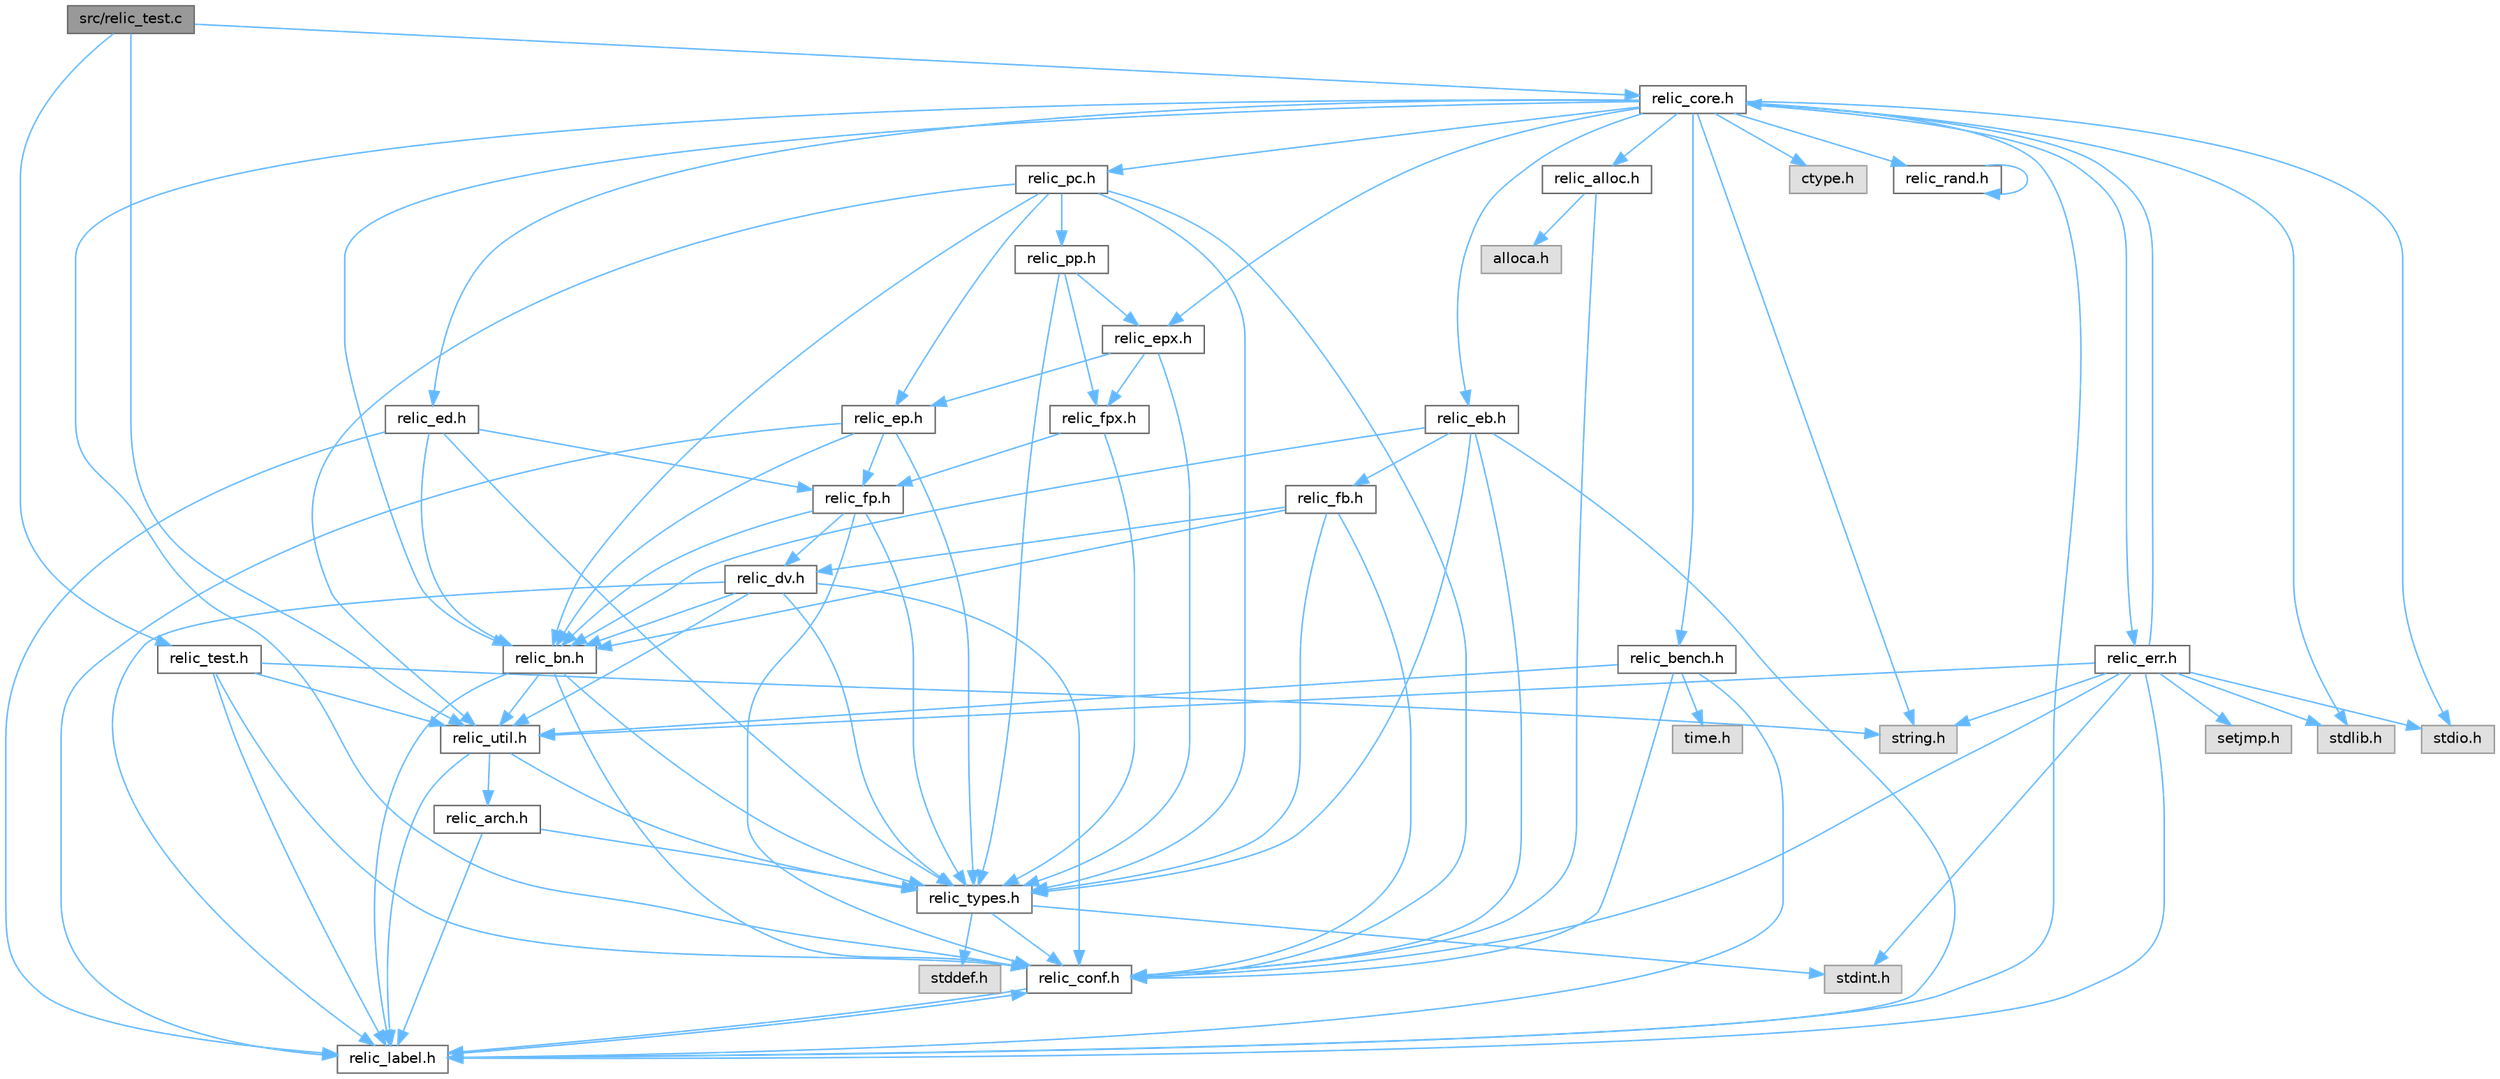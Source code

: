 digraph "src/relic_test.c"
{
 // LATEX_PDF_SIZE
  bgcolor="transparent";
  edge [fontname=Helvetica,fontsize=10,labelfontname=Helvetica,labelfontsize=10];
  node [fontname=Helvetica,fontsize=10,shape=box,height=0.2,width=0.4];
  Node1 [id="Node000001",label="src/relic_test.c",height=0.2,width=0.4,color="gray40", fillcolor="grey60", style="filled", fontcolor="black",tooltip=" "];
  Node1 -> Node2 [id="edge1_Node000001_Node000002",color="steelblue1",style="solid",tooltip=" "];
  Node2 [id="Node000002",label="relic_test.h",height=0.2,width=0.4,color="grey40", fillcolor="white", style="filled",URL="$db/d2c/relic__test_8h.html",tooltip=" "];
  Node2 -> Node3 [id="edge2_Node000002_Node000003",color="steelblue1",style="solid",tooltip=" "];
  Node3 [id="Node000003",label="string.h",height=0.2,width=0.4,color="grey60", fillcolor="#E0E0E0", style="filled",tooltip=" "];
  Node2 -> Node4 [id="edge3_Node000002_Node000004",color="steelblue1",style="solid",tooltip=" "];
  Node4 [id="Node000004",label="relic_conf.h",height=0.2,width=0.4,color="grey40", fillcolor="white", style="filled",URL="$d1/da4/relic__conf_8h.html",tooltip=" "];
  Node4 -> Node5 [id="edge4_Node000004_Node000005",color="steelblue1",style="solid",tooltip=" "];
  Node5 [id="Node000005",label="relic_label.h",height=0.2,width=0.4,color="grey40", fillcolor="white", style="filled",URL="$df/d60/relic__label_8h.html",tooltip=" "];
  Node5 -> Node4 [id="edge5_Node000005_Node000004",color="steelblue1",style="solid",tooltip=" "];
  Node2 -> Node5 [id="edge6_Node000002_Node000005",color="steelblue1",style="solid",tooltip=" "];
  Node2 -> Node6 [id="edge7_Node000002_Node000006",color="steelblue1",style="solid",tooltip=" "];
  Node6 [id="Node000006",label="relic_util.h",height=0.2,width=0.4,color="grey40", fillcolor="white", style="filled",URL="$d1/d8d/relic__util_8h.html",tooltip=" "];
  Node6 -> Node7 [id="edge8_Node000006_Node000007",color="steelblue1",style="solid",tooltip=" "];
  Node7 [id="Node000007",label="relic_arch.h",height=0.2,width=0.4,color="grey40", fillcolor="white", style="filled",URL="$d7/d48/relic__arch_8h.html",tooltip=" "];
  Node7 -> Node8 [id="edge9_Node000007_Node000008",color="steelblue1",style="solid",tooltip=" "];
  Node8 [id="Node000008",label="relic_types.h",height=0.2,width=0.4,color="grey40", fillcolor="white", style="filled",URL="$d4/dd7/relic__types_8h.html",tooltip=" "];
  Node8 -> Node9 [id="edge10_Node000008_Node000009",color="steelblue1",style="solid",tooltip=" "];
  Node9 [id="Node000009",label="stddef.h",height=0.2,width=0.4,color="grey60", fillcolor="#E0E0E0", style="filled",tooltip=" "];
  Node8 -> Node10 [id="edge11_Node000008_Node000010",color="steelblue1",style="solid",tooltip=" "];
  Node10 [id="Node000010",label="stdint.h",height=0.2,width=0.4,color="grey60", fillcolor="#E0E0E0", style="filled",tooltip=" "];
  Node8 -> Node4 [id="edge12_Node000008_Node000004",color="steelblue1",style="solid",tooltip=" "];
  Node7 -> Node5 [id="edge13_Node000007_Node000005",color="steelblue1",style="solid",tooltip=" "];
  Node6 -> Node8 [id="edge14_Node000006_Node000008",color="steelblue1",style="solid",tooltip=" "];
  Node6 -> Node5 [id="edge15_Node000006_Node000005",color="steelblue1",style="solid",tooltip=" "];
  Node1 -> Node6 [id="edge16_Node000001_Node000006",color="steelblue1",style="solid",tooltip=" "];
  Node1 -> Node11 [id="edge17_Node000001_Node000011",color="steelblue1",style="solid",tooltip=" "];
  Node11 [id="Node000011",label="relic_core.h",height=0.2,width=0.4,color="grey40", fillcolor="white", style="filled",URL="$db/d67/relic__core_8h.html",tooltip=" "];
  Node11 -> Node12 [id="edge18_Node000011_Node000012",color="steelblue1",style="solid",tooltip=" "];
  Node12 [id="Node000012",label="stdlib.h",height=0.2,width=0.4,color="grey60", fillcolor="#E0E0E0", style="filled",tooltip=" "];
  Node11 -> Node13 [id="edge19_Node000011_Node000013",color="steelblue1",style="solid",tooltip=" "];
  Node13 [id="Node000013",label="stdio.h",height=0.2,width=0.4,color="grey60", fillcolor="#E0E0E0", style="filled",tooltip=" "];
  Node11 -> Node3 [id="edge20_Node000011_Node000003",color="steelblue1",style="solid",tooltip=" "];
  Node11 -> Node14 [id="edge21_Node000011_Node000014",color="steelblue1",style="solid",tooltip=" "];
  Node14 [id="Node000014",label="ctype.h",height=0.2,width=0.4,color="grey60", fillcolor="#E0E0E0", style="filled",tooltip=" "];
  Node11 -> Node15 [id="edge22_Node000011_Node000015",color="steelblue1",style="solid",tooltip=" "];
  Node15 [id="Node000015",label="relic_err.h",height=0.2,width=0.4,color="grey40", fillcolor="white", style="filled",URL="$d0/d09/relic__err_8h.html",tooltip=" "];
  Node15 -> Node10 [id="edge23_Node000015_Node000010",color="steelblue1",style="solid",tooltip=" "];
  Node15 -> Node12 [id="edge24_Node000015_Node000012",color="steelblue1",style="solid",tooltip=" "];
  Node15 -> Node13 [id="edge25_Node000015_Node000013",color="steelblue1",style="solid",tooltip=" "];
  Node15 -> Node3 [id="edge26_Node000015_Node000003",color="steelblue1",style="solid",tooltip=" "];
  Node15 -> Node11 [id="edge27_Node000015_Node000011",color="steelblue1",style="solid",tooltip=" "];
  Node15 -> Node4 [id="edge28_Node000015_Node000004",color="steelblue1",style="solid",tooltip=" "];
  Node15 -> Node6 [id="edge29_Node000015_Node000006",color="steelblue1",style="solid",tooltip=" "];
  Node15 -> Node5 [id="edge30_Node000015_Node000005",color="steelblue1",style="solid",tooltip=" "];
  Node15 -> Node16 [id="edge31_Node000015_Node000016",color="steelblue1",style="solid",tooltip=" "];
  Node16 [id="Node000016",label="setjmp.h",height=0.2,width=0.4,color="grey60", fillcolor="#E0E0E0", style="filled",tooltip=" "];
  Node11 -> Node17 [id="edge32_Node000011_Node000017",color="steelblue1",style="solid",tooltip=" "];
  Node17 [id="Node000017",label="relic_bn.h",height=0.2,width=0.4,color="grey40", fillcolor="white", style="filled",URL="$d2/df6/relic__bn_8h.html",tooltip=" "];
  Node17 -> Node4 [id="edge33_Node000017_Node000004",color="steelblue1",style="solid",tooltip=" "];
  Node17 -> Node6 [id="edge34_Node000017_Node000006",color="steelblue1",style="solid",tooltip=" "];
  Node17 -> Node8 [id="edge35_Node000017_Node000008",color="steelblue1",style="solid",tooltip=" "];
  Node17 -> Node5 [id="edge36_Node000017_Node000005",color="steelblue1",style="solid",tooltip=" "];
  Node11 -> Node18 [id="edge37_Node000011_Node000018",color="steelblue1",style="solid",tooltip=" "];
  Node18 [id="Node000018",label="relic_eb.h",height=0.2,width=0.4,color="grey40", fillcolor="white", style="filled",URL="$d0/d24/relic__eb_8h.html",tooltip=" "];
  Node18 -> Node19 [id="edge38_Node000018_Node000019",color="steelblue1",style="solid",tooltip=" "];
  Node19 [id="Node000019",label="relic_fb.h",height=0.2,width=0.4,color="grey40", fillcolor="white", style="filled",URL="$dc/de1/relic__fb_8h.html",tooltip=" "];
  Node19 -> Node17 [id="edge39_Node000019_Node000017",color="steelblue1",style="solid",tooltip=" "];
  Node19 -> Node20 [id="edge40_Node000019_Node000020",color="steelblue1",style="solid",tooltip=" "];
  Node20 [id="Node000020",label="relic_dv.h",height=0.2,width=0.4,color="grey40", fillcolor="white", style="filled",URL="$d3/d30/relic__dv_8h.html",tooltip=" "];
  Node20 -> Node17 [id="edge41_Node000020_Node000017",color="steelblue1",style="solid",tooltip=" "];
  Node20 -> Node4 [id="edge42_Node000020_Node000004",color="steelblue1",style="solid",tooltip=" "];
  Node20 -> Node8 [id="edge43_Node000020_Node000008",color="steelblue1",style="solid",tooltip=" "];
  Node20 -> Node6 [id="edge44_Node000020_Node000006",color="steelblue1",style="solid",tooltip=" "];
  Node20 -> Node5 [id="edge45_Node000020_Node000005",color="steelblue1",style="solid",tooltip=" "];
  Node19 -> Node4 [id="edge46_Node000019_Node000004",color="steelblue1",style="solid",tooltip=" "];
  Node19 -> Node8 [id="edge47_Node000019_Node000008",color="steelblue1",style="solid",tooltip=" "];
  Node18 -> Node17 [id="edge48_Node000018_Node000017",color="steelblue1",style="solid",tooltip=" "];
  Node18 -> Node4 [id="edge49_Node000018_Node000004",color="steelblue1",style="solid",tooltip=" "];
  Node18 -> Node8 [id="edge50_Node000018_Node000008",color="steelblue1",style="solid",tooltip=" "];
  Node18 -> Node5 [id="edge51_Node000018_Node000005",color="steelblue1",style="solid",tooltip=" "];
  Node11 -> Node21 [id="edge52_Node000011_Node000021",color="steelblue1",style="solid",tooltip=" "];
  Node21 [id="Node000021",label="relic_epx.h",height=0.2,width=0.4,color="grey40", fillcolor="white", style="filled",URL="$d9/d7d/relic__epx_8h.html",tooltip=" "];
  Node21 -> Node22 [id="edge53_Node000021_Node000022",color="steelblue1",style="solid",tooltip=" "];
  Node22 [id="Node000022",label="relic_fpx.h",height=0.2,width=0.4,color="grey40", fillcolor="white", style="filled",URL="$d9/d17/relic__fpx_8h.html",tooltip=" "];
  Node22 -> Node23 [id="edge54_Node000022_Node000023",color="steelblue1",style="solid",tooltip=" "];
  Node23 [id="Node000023",label="relic_fp.h",height=0.2,width=0.4,color="grey40", fillcolor="white", style="filled",URL="$d5/dfa/relic__fp_8h.html",tooltip=" "];
  Node23 -> Node20 [id="edge55_Node000023_Node000020",color="steelblue1",style="solid",tooltip=" "];
  Node23 -> Node17 [id="edge56_Node000023_Node000017",color="steelblue1",style="solid",tooltip=" "];
  Node23 -> Node4 [id="edge57_Node000023_Node000004",color="steelblue1",style="solid",tooltip=" "];
  Node23 -> Node8 [id="edge58_Node000023_Node000008",color="steelblue1",style="solid",tooltip=" "];
  Node22 -> Node8 [id="edge59_Node000022_Node000008",color="steelblue1",style="solid",tooltip=" "];
  Node21 -> Node24 [id="edge60_Node000021_Node000024",color="steelblue1",style="solid",tooltip=" "];
  Node24 [id="Node000024",label="relic_ep.h",height=0.2,width=0.4,color="grey40", fillcolor="white", style="filled",URL="$d3/df7/relic__ep_8h.html",tooltip=" "];
  Node24 -> Node23 [id="edge61_Node000024_Node000023",color="steelblue1",style="solid",tooltip=" "];
  Node24 -> Node17 [id="edge62_Node000024_Node000017",color="steelblue1",style="solid",tooltip=" "];
  Node24 -> Node8 [id="edge63_Node000024_Node000008",color="steelblue1",style="solid",tooltip=" "];
  Node24 -> Node5 [id="edge64_Node000024_Node000005",color="steelblue1",style="solid",tooltip=" "];
  Node21 -> Node8 [id="edge65_Node000021_Node000008",color="steelblue1",style="solid",tooltip=" "];
  Node11 -> Node25 [id="edge66_Node000011_Node000025",color="steelblue1",style="solid",tooltip=" "];
  Node25 [id="Node000025",label="relic_ed.h",height=0.2,width=0.4,color="grey40", fillcolor="white", style="filled",URL="$d6/d6d/relic__ed_8h.html",tooltip=" "];
  Node25 -> Node23 [id="edge67_Node000025_Node000023",color="steelblue1",style="solid",tooltip=" "];
  Node25 -> Node17 [id="edge68_Node000025_Node000017",color="steelblue1",style="solid",tooltip=" "];
  Node25 -> Node8 [id="edge69_Node000025_Node000008",color="steelblue1",style="solid",tooltip=" "];
  Node25 -> Node5 [id="edge70_Node000025_Node000005",color="steelblue1",style="solid",tooltip=" "];
  Node11 -> Node26 [id="edge71_Node000011_Node000026",color="steelblue1",style="solid",tooltip=" "];
  Node26 [id="Node000026",label="relic_pc.h",height=0.2,width=0.4,color="grey40", fillcolor="white", style="filled",URL="$df/d3f/relic__pc_8h.html",tooltip=" "];
  Node26 -> Node24 [id="edge72_Node000026_Node000024",color="steelblue1",style="solid",tooltip=" "];
  Node26 -> Node27 [id="edge73_Node000026_Node000027",color="steelblue1",style="solid",tooltip=" "];
  Node27 [id="Node000027",label="relic_pp.h",height=0.2,width=0.4,color="grey40", fillcolor="white", style="filled",URL="$d1/d95/relic__pp_8h.html",tooltip=" "];
  Node27 -> Node22 [id="edge74_Node000027_Node000022",color="steelblue1",style="solid",tooltip=" "];
  Node27 -> Node21 [id="edge75_Node000027_Node000021",color="steelblue1",style="solid",tooltip=" "];
  Node27 -> Node8 [id="edge76_Node000027_Node000008",color="steelblue1",style="solid",tooltip=" "];
  Node26 -> Node17 [id="edge77_Node000026_Node000017",color="steelblue1",style="solid",tooltip=" "];
  Node26 -> Node6 [id="edge78_Node000026_Node000006",color="steelblue1",style="solid",tooltip=" "];
  Node26 -> Node4 [id="edge79_Node000026_Node000004",color="steelblue1",style="solid",tooltip=" "];
  Node26 -> Node8 [id="edge80_Node000026_Node000008",color="steelblue1",style="solid",tooltip=" "];
  Node11 -> Node4 [id="edge81_Node000011_Node000004",color="steelblue1",style="solid",tooltip=" "];
  Node11 -> Node28 [id="edge82_Node000011_Node000028",color="steelblue1",style="solid",tooltip=" "];
  Node28 [id="Node000028",label="relic_bench.h",height=0.2,width=0.4,color="grey40", fillcolor="white", style="filled",URL="$dd/d4c/relic__bench_8h.html",tooltip=" "];
  Node28 -> Node4 [id="edge83_Node000028_Node000004",color="steelblue1",style="solid",tooltip=" "];
  Node28 -> Node5 [id="edge84_Node000028_Node000005",color="steelblue1",style="solid",tooltip=" "];
  Node28 -> Node6 [id="edge85_Node000028_Node000006",color="steelblue1",style="solid",tooltip=" "];
  Node28 -> Node29 [id="edge86_Node000028_Node000029",color="steelblue1",style="solid",tooltip=" "];
  Node29 [id="Node000029",label="time.h",height=0.2,width=0.4,color="grey60", fillcolor="#E0E0E0", style="filled",tooltip=" "];
  Node11 -> Node30 [id="edge87_Node000011_Node000030",color="steelblue1",style="solid",tooltip=" "];
  Node30 [id="Node000030",label="relic_rand.h",height=0.2,width=0.4,color="grey40", fillcolor="white", style="filled",URL="$d7/d29/relic__rand_8h.html",tooltip=" "];
  Node30 -> Node30 [id="edge88_Node000030_Node000030",color="steelblue1",style="solid",tooltip=" "];
  Node11 -> Node5 [id="edge89_Node000011_Node000005",color="steelblue1",style="solid",tooltip=" "];
  Node11 -> Node31 [id="edge90_Node000011_Node000031",color="steelblue1",style="solid",tooltip=" "];
  Node31 [id="Node000031",label="relic_alloc.h",height=0.2,width=0.4,color="grey40", fillcolor="white", style="filled",URL="$d6/d2b/relic__alloc_8h.html",tooltip=" "];
  Node31 -> Node4 [id="edge91_Node000031_Node000004",color="steelblue1",style="solid",tooltip=" "];
  Node31 -> Node32 [id="edge92_Node000031_Node000032",color="steelblue1",style="solid",tooltip=" "];
  Node32 [id="Node000032",label="alloca.h",height=0.2,width=0.4,color="grey60", fillcolor="#E0E0E0", style="filled",tooltip=" "];
}
